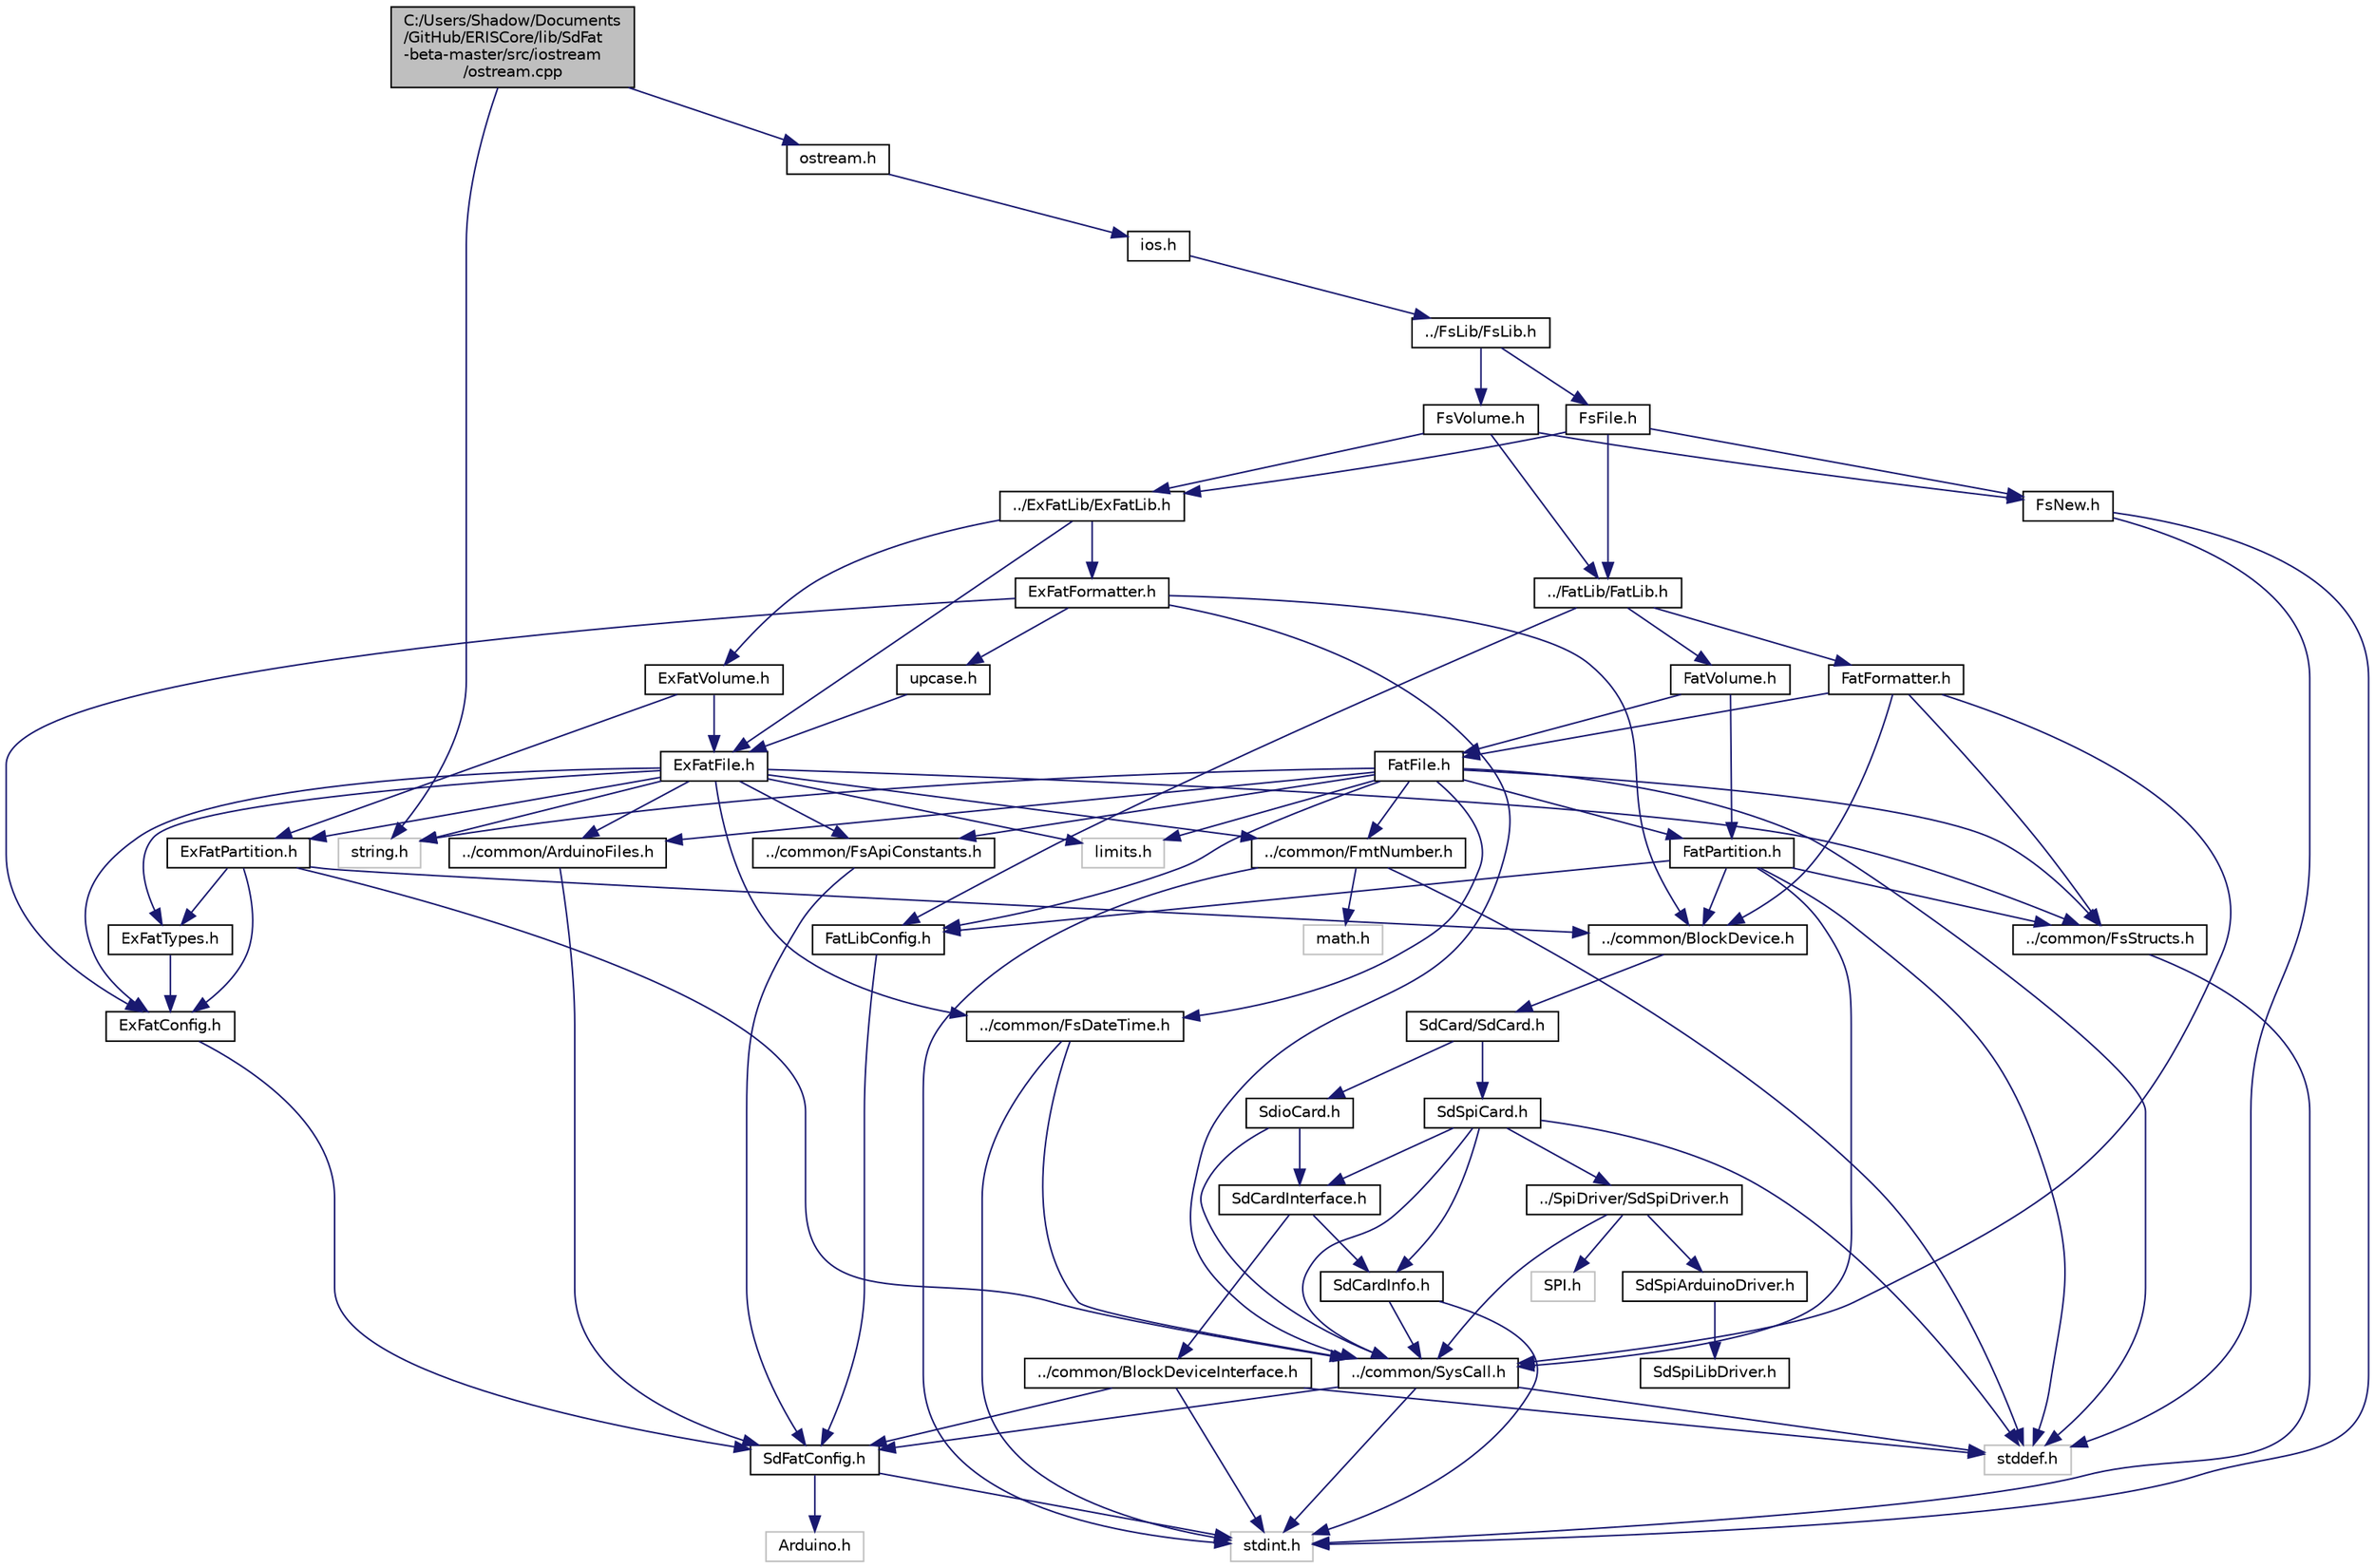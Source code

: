 digraph "C:/Users/Shadow/Documents/GitHub/ERISCore/lib/SdFat-beta-master/src/iostream/ostream.cpp"
{
 // LATEX_PDF_SIZE
  edge [fontname="Helvetica",fontsize="10",labelfontname="Helvetica",labelfontsize="10"];
  node [fontname="Helvetica",fontsize="10",shape=record];
  Node1 [label="C:/Users/Shadow/Documents\l/GitHub/ERISCore/lib/SdFat\l-beta-master/src/iostream\l/ostream.cpp",height=0.2,width=0.4,color="black", fillcolor="grey75", style="filled", fontcolor="black",tooltip=" "];
  Node1 -> Node2 [color="midnightblue",fontsize="10",style="solid",fontname="Helvetica"];
  Node2 [label="string.h",height=0.2,width=0.4,color="grey75", fillcolor="white", style="filled",tooltip=" "];
  Node1 -> Node3 [color="midnightblue",fontsize="10",style="solid",fontname="Helvetica"];
  Node3 [label="ostream.h",height=0.2,width=0.4,color="black", fillcolor="white", style="filled",URL="$ostream_8h.html",tooltip="ostream class"];
  Node3 -> Node4 [color="midnightblue",fontsize="10",style="solid",fontname="Helvetica"];
  Node4 [label="ios.h",height=0.2,width=0.4,color="black", fillcolor="white", style="filled",URL="$ios_8h.html",tooltip="ios_base and ios classes"];
  Node4 -> Node5 [color="midnightblue",fontsize="10",style="solid",fontname="Helvetica"];
  Node5 [label="../FsLib/FsLib.h",height=0.2,width=0.4,color="black", fillcolor="white", style="filled",URL="$_fs_lib_8h.html",tooltip="FsLib include file."];
  Node5 -> Node6 [color="midnightblue",fontsize="10",style="solid",fontname="Helvetica"];
  Node6 [label="FsVolume.h",height=0.2,width=0.4,color="black", fillcolor="white", style="filled",URL="$_fs_volume_8h.html",tooltip="FsVolume include file."];
  Node6 -> Node7 [color="midnightblue",fontsize="10",style="solid",fontname="Helvetica"];
  Node7 [label="FsNew.h",height=0.2,width=0.4,color="black", fillcolor="white", style="filled",URL="$_fs_new_8h.html",tooltip=" "];
  Node7 -> Node8 [color="midnightblue",fontsize="10",style="solid",fontname="Helvetica"];
  Node8 [label="stddef.h",height=0.2,width=0.4,color="grey75", fillcolor="white", style="filled",tooltip=" "];
  Node7 -> Node9 [color="midnightblue",fontsize="10",style="solid",fontname="Helvetica"];
  Node9 [label="stdint.h",height=0.2,width=0.4,color="grey75", fillcolor="white", style="filled",tooltip=" "];
  Node6 -> Node10 [color="midnightblue",fontsize="10",style="solid",fontname="Helvetica"];
  Node10 [label="../FatLib/FatLib.h",height=0.2,width=0.4,color="black", fillcolor="white", style="filled",URL="$_fat_lib_8h.html",tooltip=" "];
  Node10 -> Node11 [color="midnightblue",fontsize="10",style="solid",fontname="Helvetica"];
  Node11 [label="FatVolume.h",height=0.2,width=0.4,color="black", fillcolor="white", style="filled",URL="$_fat_volume_8h.html",tooltip="FatVolume class."];
  Node11 -> Node12 [color="midnightblue",fontsize="10",style="solid",fontname="Helvetica"];
  Node12 [label="FatPartition.h",height=0.2,width=0.4,color="black", fillcolor="white", style="filled",URL="$_fat_partition_8h.html",tooltip="FatPartition class."];
  Node12 -> Node8 [color="midnightblue",fontsize="10",style="solid",fontname="Helvetica"];
  Node12 -> Node13 [color="midnightblue",fontsize="10",style="solid",fontname="Helvetica"];
  Node13 [label="FatLibConfig.h",height=0.2,width=0.4,color="black", fillcolor="white", style="filled",URL="$_fat_lib_config_8h.html",tooltip="configuration definitions"];
  Node13 -> Node14 [color="midnightblue",fontsize="10",style="solid",fontname="Helvetica"];
  Node14 [label="SdFatConfig.h",height=0.2,width=0.4,color="black", fillcolor="white", style="filled",URL="$_sd_fat_config_8h.html",tooltip="configuration definitions"];
  Node14 -> Node9 [color="midnightblue",fontsize="10",style="solid",fontname="Helvetica"];
  Node14 -> Node15 [color="midnightblue",fontsize="10",style="solid",fontname="Helvetica"];
  Node15 [label="Arduino.h",height=0.2,width=0.4,color="grey75", fillcolor="white", style="filled",tooltip=" "];
  Node12 -> Node16 [color="midnightblue",fontsize="10",style="solid",fontname="Helvetica"];
  Node16 [label="../common/SysCall.h",height=0.2,width=0.4,color="black", fillcolor="white", style="filled",URL="$_sys_call_8h.html",tooltip="SysCall class."];
  Node16 -> Node9 [color="midnightblue",fontsize="10",style="solid",fontname="Helvetica"];
  Node16 -> Node8 [color="midnightblue",fontsize="10",style="solid",fontname="Helvetica"];
  Node16 -> Node14 [color="midnightblue",fontsize="10",style="solid",fontname="Helvetica"];
  Node12 -> Node17 [color="midnightblue",fontsize="10",style="solid",fontname="Helvetica"];
  Node17 [label="../common/BlockDevice.h",height=0.2,width=0.4,color="black", fillcolor="white", style="filled",URL="$_block_device_8h.html",tooltip=" "];
  Node17 -> Node18 [color="midnightblue",fontsize="10",style="solid",fontname="Helvetica"];
  Node18 [label="SdCard/SdCard.h",height=0.2,width=0.4,color="black", fillcolor="white", style="filled",URL="$_sd_card_8h.html",tooltip=" "];
  Node18 -> Node19 [color="midnightblue",fontsize="10",style="solid",fontname="Helvetica"];
  Node19 [label="SdioCard.h",height=0.2,width=0.4,color="black", fillcolor="white", style="filled",URL="$_sdio_card_8h.html",tooltip=" "];
  Node19 -> Node16 [color="midnightblue",fontsize="10",style="solid",fontname="Helvetica"];
  Node19 -> Node20 [color="midnightblue",fontsize="10",style="solid",fontname="Helvetica"];
  Node20 [label="SdCardInterface.h",height=0.2,width=0.4,color="black", fillcolor="white", style="filled",URL="$_sd_card_interface_8h.html",tooltip=" "];
  Node20 -> Node21 [color="midnightblue",fontsize="10",style="solid",fontname="Helvetica"];
  Node21 [label="../common/BlockDeviceInterface.h",height=0.2,width=0.4,color="black", fillcolor="white", style="filled",URL="$_block_device_interface_8h.html",tooltip="BlockDeviceInterface include file."];
  Node21 -> Node9 [color="midnightblue",fontsize="10",style="solid",fontname="Helvetica"];
  Node21 -> Node8 [color="midnightblue",fontsize="10",style="solid",fontname="Helvetica"];
  Node21 -> Node14 [color="midnightblue",fontsize="10",style="solid",fontname="Helvetica"];
  Node20 -> Node22 [color="midnightblue",fontsize="10",style="solid",fontname="Helvetica"];
  Node22 [label="SdCardInfo.h",height=0.2,width=0.4,color="black", fillcolor="white", style="filled",URL="$_sd_card_info_8h.html",tooltip=" "];
  Node22 -> Node9 [color="midnightblue",fontsize="10",style="solid",fontname="Helvetica"];
  Node22 -> Node16 [color="midnightblue",fontsize="10",style="solid",fontname="Helvetica"];
  Node18 -> Node23 [color="midnightblue",fontsize="10",style="solid",fontname="Helvetica"];
  Node23 [label="SdSpiCard.h",height=0.2,width=0.4,color="black", fillcolor="white", style="filled",URL="$_sd_spi_card_8h.html",tooltip="SdSpiCard class for V2 SD/SDHC cards."];
  Node23 -> Node8 [color="midnightblue",fontsize="10",style="solid",fontname="Helvetica"];
  Node23 -> Node16 [color="midnightblue",fontsize="10",style="solid",fontname="Helvetica"];
  Node23 -> Node22 [color="midnightblue",fontsize="10",style="solid",fontname="Helvetica"];
  Node23 -> Node20 [color="midnightblue",fontsize="10",style="solid",fontname="Helvetica"];
  Node23 -> Node24 [color="midnightblue",fontsize="10",style="solid",fontname="Helvetica"];
  Node24 [label="../SpiDriver/SdSpiDriver.h",height=0.2,width=0.4,color="black", fillcolor="white", style="filled",URL="$_sd_spi_driver_8h.html",tooltip="SpiDriver classes."];
  Node24 -> Node16 [color="midnightblue",fontsize="10",style="solid",fontname="Helvetica"];
  Node24 -> Node25 [color="midnightblue",fontsize="10",style="solid",fontname="Helvetica"];
  Node25 [label="SPI.h",height=0.2,width=0.4,color="grey75", fillcolor="white", style="filled",tooltip=" "];
  Node24 -> Node26 [color="midnightblue",fontsize="10",style="solid",fontname="Helvetica"];
  Node26 [label="SdSpiArduinoDriver.h",height=0.2,width=0.4,color="black", fillcolor="white", style="filled",URL="$_sd_spi_arduino_driver_8h.html",tooltip="SpiDriver classes for Arduino compatible systems."];
  Node26 -> Node27 [color="midnightblue",fontsize="10",style="solid",fontname="Helvetica"];
  Node27 [label="SdSpiLibDriver.h",height=0.2,width=0.4,color="black", fillcolor="white", style="filled",URL="$_sd_spi_lib_driver_8h.html",tooltip="Class using only simple SPI library functions."];
  Node12 -> Node28 [color="midnightblue",fontsize="10",style="solid",fontname="Helvetica"];
  Node28 [label="../common/FsStructs.h",height=0.2,width=0.4,color="black", fillcolor="white", style="filled",URL="$_fs_structs_8h.html",tooltip=" "];
  Node28 -> Node9 [color="midnightblue",fontsize="10",style="solid",fontname="Helvetica"];
  Node11 -> Node29 [color="midnightblue",fontsize="10",style="solid",fontname="Helvetica"];
  Node29 [label="FatFile.h",height=0.2,width=0.4,color="black", fillcolor="white", style="filled",URL="$_fat_file_8h.html",tooltip="FatFile class."];
  Node29 -> Node2 [color="midnightblue",fontsize="10",style="solid",fontname="Helvetica"];
  Node29 -> Node8 [color="midnightblue",fontsize="10",style="solid",fontname="Helvetica"];
  Node29 -> Node30 [color="midnightblue",fontsize="10",style="solid",fontname="Helvetica"];
  Node30 [label="limits.h",height=0.2,width=0.4,color="grey75", fillcolor="white", style="filled",tooltip=" "];
  Node29 -> Node13 [color="midnightblue",fontsize="10",style="solid",fontname="Helvetica"];
  Node29 -> Node31 [color="midnightblue",fontsize="10",style="solid",fontname="Helvetica"];
  Node31 [label="../common/FmtNumber.h",height=0.2,width=0.4,color="black", fillcolor="white", style="filled",URL="$_fmt_number_8h.html",tooltip=" "];
  Node31 -> Node32 [color="midnightblue",fontsize="10",style="solid",fontname="Helvetica"];
  Node32 [label="math.h",height=0.2,width=0.4,color="grey75", fillcolor="white", style="filled",tooltip=" "];
  Node31 -> Node9 [color="midnightblue",fontsize="10",style="solid",fontname="Helvetica"];
  Node31 -> Node8 [color="midnightblue",fontsize="10",style="solid",fontname="Helvetica"];
  Node29 -> Node33 [color="midnightblue",fontsize="10",style="solid",fontname="Helvetica"];
  Node33 [label="../common/FsApiConstants.h",height=0.2,width=0.4,color="black", fillcolor="white", style="filled",URL="$_fs_api_constants_8h.html",tooltip=" "];
  Node33 -> Node14 [color="midnightblue",fontsize="10",style="solid",fontname="Helvetica"];
  Node29 -> Node34 [color="midnightblue",fontsize="10",style="solid",fontname="Helvetica"];
  Node34 [label="../common/FsDateTime.h",height=0.2,width=0.4,color="black", fillcolor="white", style="filled",URL="$_fs_date_time_8h.html",tooltip=" "];
  Node34 -> Node9 [color="midnightblue",fontsize="10",style="solid",fontname="Helvetica"];
  Node34 -> Node16 [color="midnightblue",fontsize="10",style="solid",fontname="Helvetica"];
  Node29 -> Node28 [color="midnightblue",fontsize="10",style="solid",fontname="Helvetica"];
  Node29 -> Node12 [color="midnightblue",fontsize="10",style="solid",fontname="Helvetica"];
  Node29 -> Node35 [color="midnightblue",fontsize="10",style="solid",fontname="Helvetica"];
  Node35 [label="../common/ArduinoFiles.h",height=0.2,width=0.4,color="black", fillcolor="white", style="filled",URL="$_arduino_files_8h.html",tooltip=" "];
  Node35 -> Node14 [color="midnightblue",fontsize="10",style="solid",fontname="Helvetica"];
  Node10 -> Node13 [color="midnightblue",fontsize="10",style="solid",fontname="Helvetica"];
  Node10 -> Node36 [color="midnightblue",fontsize="10",style="solid",fontname="Helvetica"];
  Node36 [label="FatFormatter.h",height=0.2,width=0.4,color="black", fillcolor="white", style="filled",URL="$_fat_formatter_8h.html",tooltip=" "];
  Node36 -> Node29 [color="midnightblue",fontsize="10",style="solid",fontname="Helvetica"];
  Node36 -> Node16 [color="midnightblue",fontsize="10",style="solid",fontname="Helvetica"];
  Node36 -> Node17 [color="midnightblue",fontsize="10",style="solid",fontname="Helvetica"];
  Node36 -> Node28 [color="midnightblue",fontsize="10",style="solid",fontname="Helvetica"];
  Node6 -> Node37 [color="midnightblue",fontsize="10",style="solid",fontname="Helvetica"];
  Node37 [label="../ExFatLib/ExFatLib.h",height=0.2,width=0.4,color="black", fillcolor="white", style="filled",URL="$_ex_fat_lib_8h.html",tooltip=" "];
  Node37 -> Node38 [color="midnightblue",fontsize="10",style="solid",fontname="Helvetica"];
  Node38 [label="ExFatVolume.h",height=0.2,width=0.4,color="black", fillcolor="white", style="filled",URL="$_ex_fat_volume_8h.html",tooltip=" "];
  Node38 -> Node39 [color="midnightblue",fontsize="10",style="solid",fontname="Helvetica"];
  Node39 [label="ExFatPartition.h",height=0.2,width=0.4,color="black", fillcolor="white", style="filled",URL="$_ex_fat_partition_8h.html",tooltip="ExFatPartition include file."];
  Node39 -> Node16 [color="midnightblue",fontsize="10",style="solid",fontname="Helvetica"];
  Node39 -> Node17 [color="midnightblue",fontsize="10",style="solid",fontname="Helvetica"];
  Node39 -> Node40 [color="midnightblue",fontsize="10",style="solid",fontname="Helvetica"];
  Node40 [label="ExFatConfig.h",height=0.2,width=0.4,color="black", fillcolor="white", style="filled",URL="$_ex_fat_config_8h.html",tooltip=" "];
  Node40 -> Node14 [color="midnightblue",fontsize="10",style="solid",fontname="Helvetica"];
  Node39 -> Node41 [color="midnightblue",fontsize="10",style="solid",fontname="Helvetica"];
  Node41 [label="ExFatTypes.h",height=0.2,width=0.4,color="black", fillcolor="white", style="filled",URL="$_ex_fat_types_8h.html",tooltip=" "];
  Node41 -> Node40 [color="midnightblue",fontsize="10",style="solid",fontname="Helvetica"];
  Node38 -> Node42 [color="midnightblue",fontsize="10",style="solid",fontname="Helvetica"];
  Node42 [label="ExFatFile.h",height=0.2,width=0.4,color="black", fillcolor="white", style="filled",URL="$_ex_fat_file_8h.html",tooltip="ExFatFile class."];
  Node42 -> Node30 [color="midnightblue",fontsize="10",style="solid",fontname="Helvetica"];
  Node42 -> Node2 [color="midnightblue",fontsize="10",style="solid",fontname="Helvetica"];
  Node42 -> Node40 [color="midnightblue",fontsize="10",style="solid",fontname="Helvetica"];
  Node42 -> Node34 [color="midnightblue",fontsize="10",style="solid",fontname="Helvetica"];
  Node42 -> Node28 [color="midnightblue",fontsize="10",style="solid",fontname="Helvetica"];
  Node42 -> Node33 [color="midnightblue",fontsize="10",style="solid",fontname="Helvetica"];
  Node42 -> Node31 [color="midnightblue",fontsize="10",style="solid",fontname="Helvetica"];
  Node42 -> Node41 [color="midnightblue",fontsize="10",style="solid",fontname="Helvetica"];
  Node42 -> Node39 [color="midnightblue",fontsize="10",style="solid",fontname="Helvetica"];
  Node42 -> Node35 [color="midnightblue",fontsize="10",style="solid",fontname="Helvetica"];
  Node37 -> Node42 [color="midnightblue",fontsize="10",style="solid",fontname="Helvetica"];
  Node37 -> Node43 [color="midnightblue",fontsize="10",style="solid",fontname="Helvetica"];
  Node43 [label="ExFatFormatter.h",height=0.2,width=0.4,color="black", fillcolor="white", style="filled",URL="$_ex_fat_formatter_8h.html",tooltip=" "];
  Node43 -> Node40 [color="midnightblue",fontsize="10",style="solid",fontname="Helvetica"];
  Node43 -> Node16 [color="midnightblue",fontsize="10",style="solid",fontname="Helvetica"];
  Node43 -> Node17 [color="midnightblue",fontsize="10",style="solid",fontname="Helvetica"];
  Node43 -> Node44 [color="midnightblue",fontsize="10",style="solid",fontname="Helvetica"];
  Node44 [label="upcase.h",height=0.2,width=0.4,color="black", fillcolor="white", style="filled",URL="$upcase_8h.html",tooltip=" "];
  Node44 -> Node42 [color="midnightblue",fontsize="10",style="solid",fontname="Helvetica"];
  Node5 -> Node45 [color="midnightblue",fontsize="10",style="solid",fontname="Helvetica"];
  Node45 [label="FsFile.h",height=0.2,width=0.4,color="black", fillcolor="white", style="filled",URL="$_fs_file_8h.html",tooltip="FsBaseFile include file."];
  Node45 -> Node7 [color="midnightblue",fontsize="10",style="solid",fontname="Helvetica"];
  Node45 -> Node10 [color="midnightblue",fontsize="10",style="solid",fontname="Helvetica"];
  Node45 -> Node37 [color="midnightblue",fontsize="10",style="solid",fontname="Helvetica"];
}
